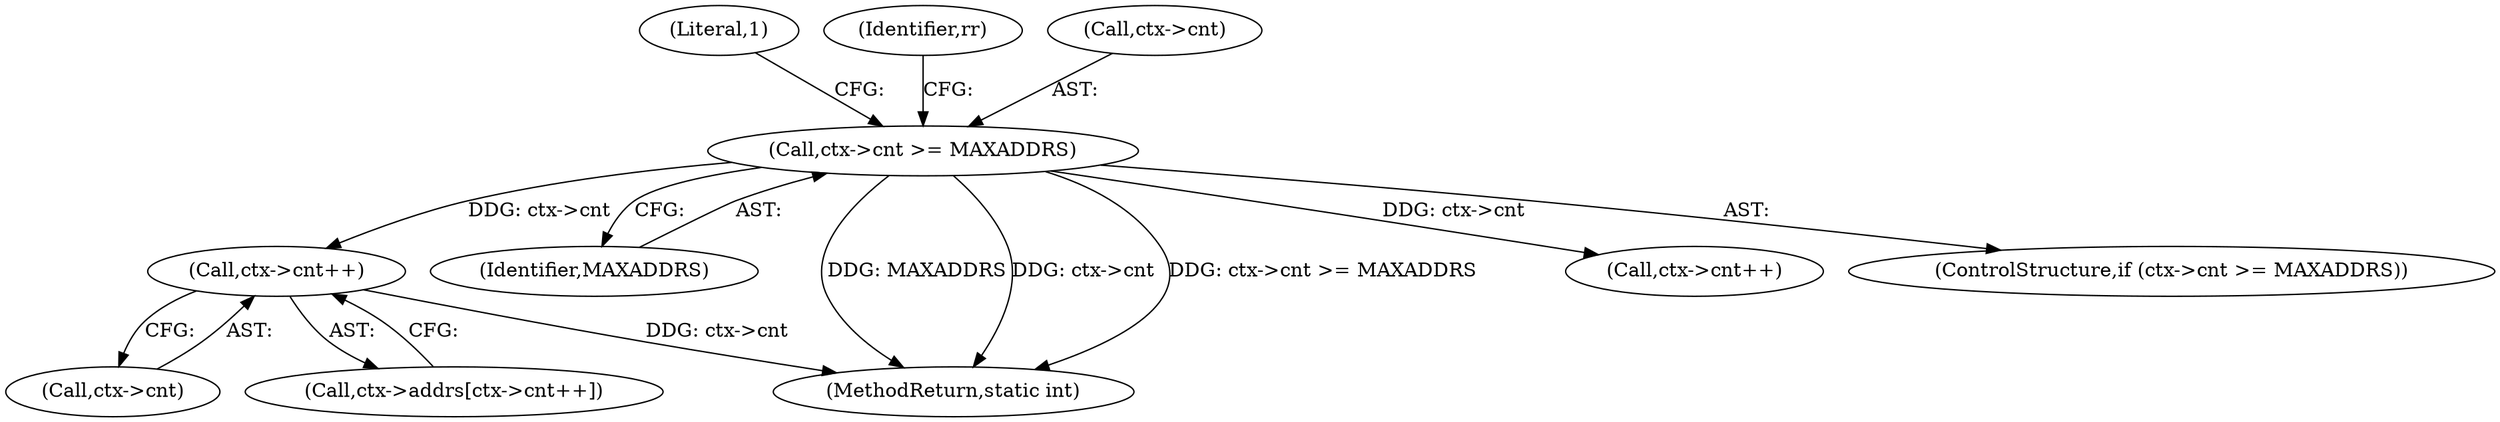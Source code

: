 digraph "0_musl_45ca5d3fcb6f874bf5ba55d0e9651cef68515395@pointer" {
"1000149" [label="(Call,ctx->cnt++)"];
"1000113" [label="(Call,ctx->cnt >= MAXADDRS)"];
"1000113" [label="(Call,ctx->cnt >= MAXADDRS)"];
"1000150" [label="(Call,ctx->cnt)"];
"1000145" [label="(Call,ctx->addrs[ctx->cnt++])"];
"1000120" [label="(Literal,1)"];
"1000117" [label="(Identifier,MAXADDRS)"];
"1000149" [label="(Call,ctx->cnt++)"];
"1000122" [label="(Identifier,rr)"];
"1000227" [label="(MethodReturn,static int)"];
"1000193" [label="(Call,ctx->cnt++)"];
"1000114" [label="(Call,ctx->cnt)"];
"1000112" [label="(ControlStructure,if (ctx->cnt >= MAXADDRS))"];
"1000149" -> "1000145"  [label="AST: "];
"1000149" -> "1000150"  [label="CFG: "];
"1000150" -> "1000149"  [label="AST: "];
"1000145" -> "1000149"  [label="CFG: "];
"1000149" -> "1000227"  [label="DDG: ctx->cnt"];
"1000113" -> "1000149"  [label="DDG: ctx->cnt"];
"1000113" -> "1000112"  [label="AST: "];
"1000113" -> "1000117"  [label="CFG: "];
"1000114" -> "1000113"  [label="AST: "];
"1000117" -> "1000113"  [label="AST: "];
"1000120" -> "1000113"  [label="CFG: "];
"1000122" -> "1000113"  [label="CFG: "];
"1000113" -> "1000227"  [label="DDG: MAXADDRS"];
"1000113" -> "1000227"  [label="DDG: ctx->cnt"];
"1000113" -> "1000227"  [label="DDG: ctx->cnt >= MAXADDRS"];
"1000113" -> "1000193"  [label="DDG: ctx->cnt"];
}
